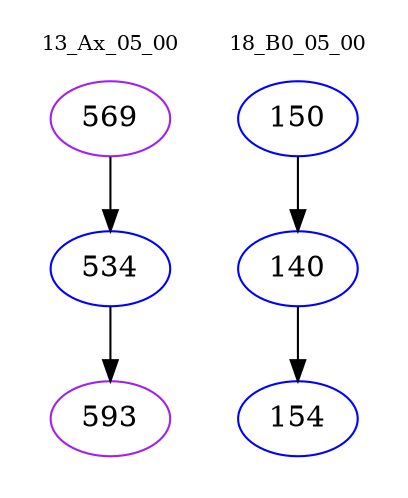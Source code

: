 digraph{
subgraph cluster_0 {
color = white
label = "13_Ax_05_00";
fontsize=10;
T0_569 [label="569", color="purple"]
T0_569 -> T0_534 [color="black"]
T0_534 [label="534", color="blue"]
T0_534 -> T0_593 [color="black"]
T0_593 [label="593", color="purple"]
}
subgraph cluster_1 {
color = white
label = "18_B0_05_00";
fontsize=10;
T1_150 [label="150", color="blue"]
T1_150 -> T1_140 [color="black"]
T1_140 [label="140", color="blue"]
T1_140 -> T1_154 [color="black"]
T1_154 [label="154", color="blue"]
}
}
